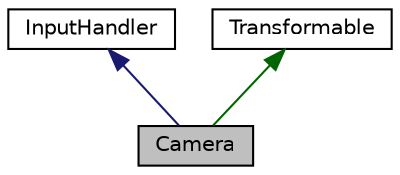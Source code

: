 digraph "Camera"
{
  edge [fontname="Helvetica",fontsize="10",labelfontname="Helvetica",labelfontsize="10"];
  node [fontname="Helvetica",fontsize="10",shape=record];
  Node1 [label="Camera",height=0.2,width=0.4,color="black", fillcolor="grey75", style="filled" fontcolor="black"];
  Node2 -> Node1 [dir="back",color="midnightblue",fontsize="10",style="solid",fontname="Helvetica"];
  Node2 [label="InputHandler",height=0.2,width=0.4,color="black", fillcolor="white", style="filled",URL="$class_input_handler.html"];
  Node3 -> Node1 [dir="back",color="darkgreen",fontsize="10",style="solid",fontname="Helvetica"];
  Node3 [label="Transformable",height=0.2,width=0.4,color="black", fillcolor="white", style="filled",URL="$class_transformable.html",tooltip="Currently just handles movement. Will be expanded to rotations. "];
}
